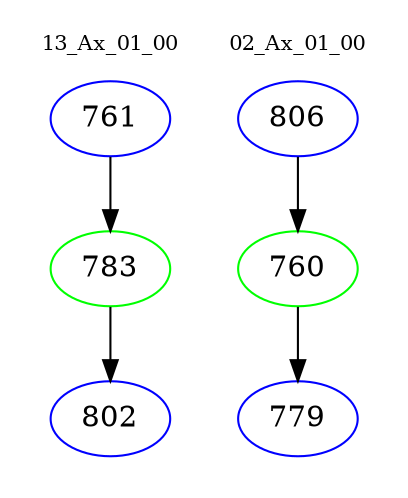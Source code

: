 digraph{
subgraph cluster_0 {
color = white
label = "13_Ax_01_00";
fontsize=10;
T0_761 [label="761", color="blue"]
T0_761 -> T0_783 [color="black"]
T0_783 [label="783", color="green"]
T0_783 -> T0_802 [color="black"]
T0_802 [label="802", color="blue"]
}
subgraph cluster_1 {
color = white
label = "02_Ax_01_00";
fontsize=10;
T1_806 [label="806", color="blue"]
T1_806 -> T1_760 [color="black"]
T1_760 [label="760", color="green"]
T1_760 -> T1_779 [color="black"]
T1_779 [label="779", color="blue"]
}
}
